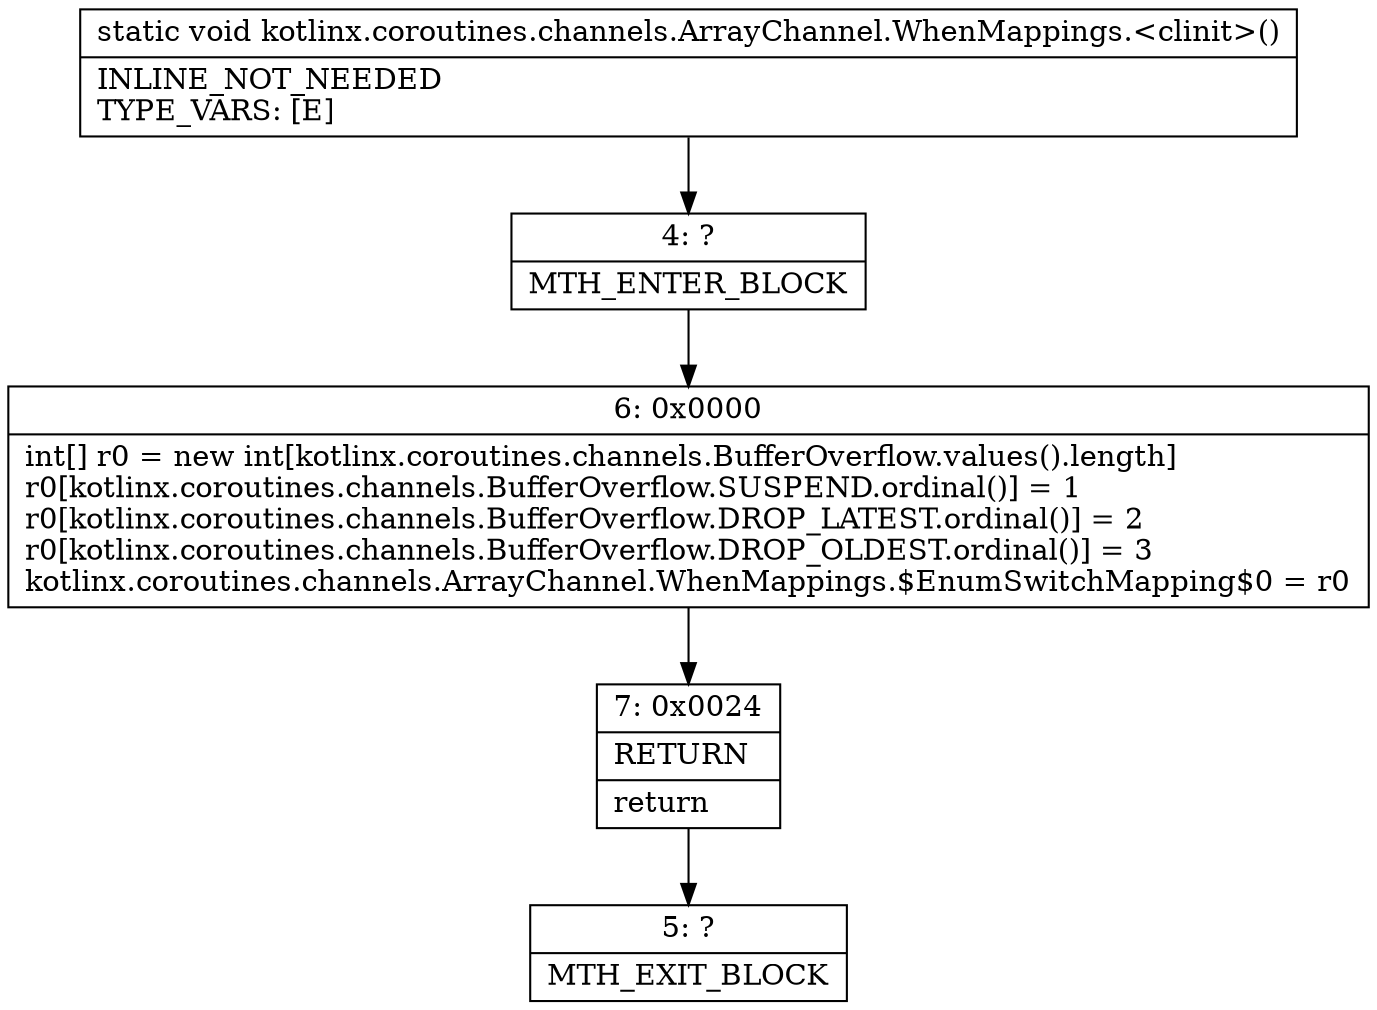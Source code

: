 digraph "CFG forkotlinx.coroutines.channels.ArrayChannel.WhenMappings.\<clinit\>()V" {
Node_4 [shape=record,label="{4\:\ ?|MTH_ENTER_BLOCK\l}"];
Node_6 [shape=record,label="{6\:\ 0x0000|int[] r0 = new int[kotlinx.coroutines.channels.BufferOverflow.values().length]\lr0[kotlinx.coroutines.channels.BufferOverflow.SUSPEND.ordinal()] = 1\lr0[kotlinx.coroutines.channels.BufferOverflow.DROP_LATEST.ordinal()] = 2\lr0[kotlinx.coroutines.channels.BufferOverflow.DROP_OLDEST.ordinal()] = 3\lkotlinx.coroutines.channels.ArrayChannel.WhenMappings.$EnumSwitchMapping$0 = r0\l}"];
Node_7 [shape=record,label="{7\:\ 0x0024|RETURN\l|return\l}"];
Node_5 [shape=record,label="{5\:\ ?|MTH_EXIT_BLOCK\l}"];
MethodNode[shape=record,label="{static void kotlinx.coroutines.channels.ArrayChannel.WhenMappings.\<clinit\>()  | INLINE_NOT_NEEDED\lTYPE_VARS: [E]\l}"];
MethodNode -> Node_4;Node_4 -> Node_6;
Node_6 -> Node_7;
Node_7 -> Node_5;
}

